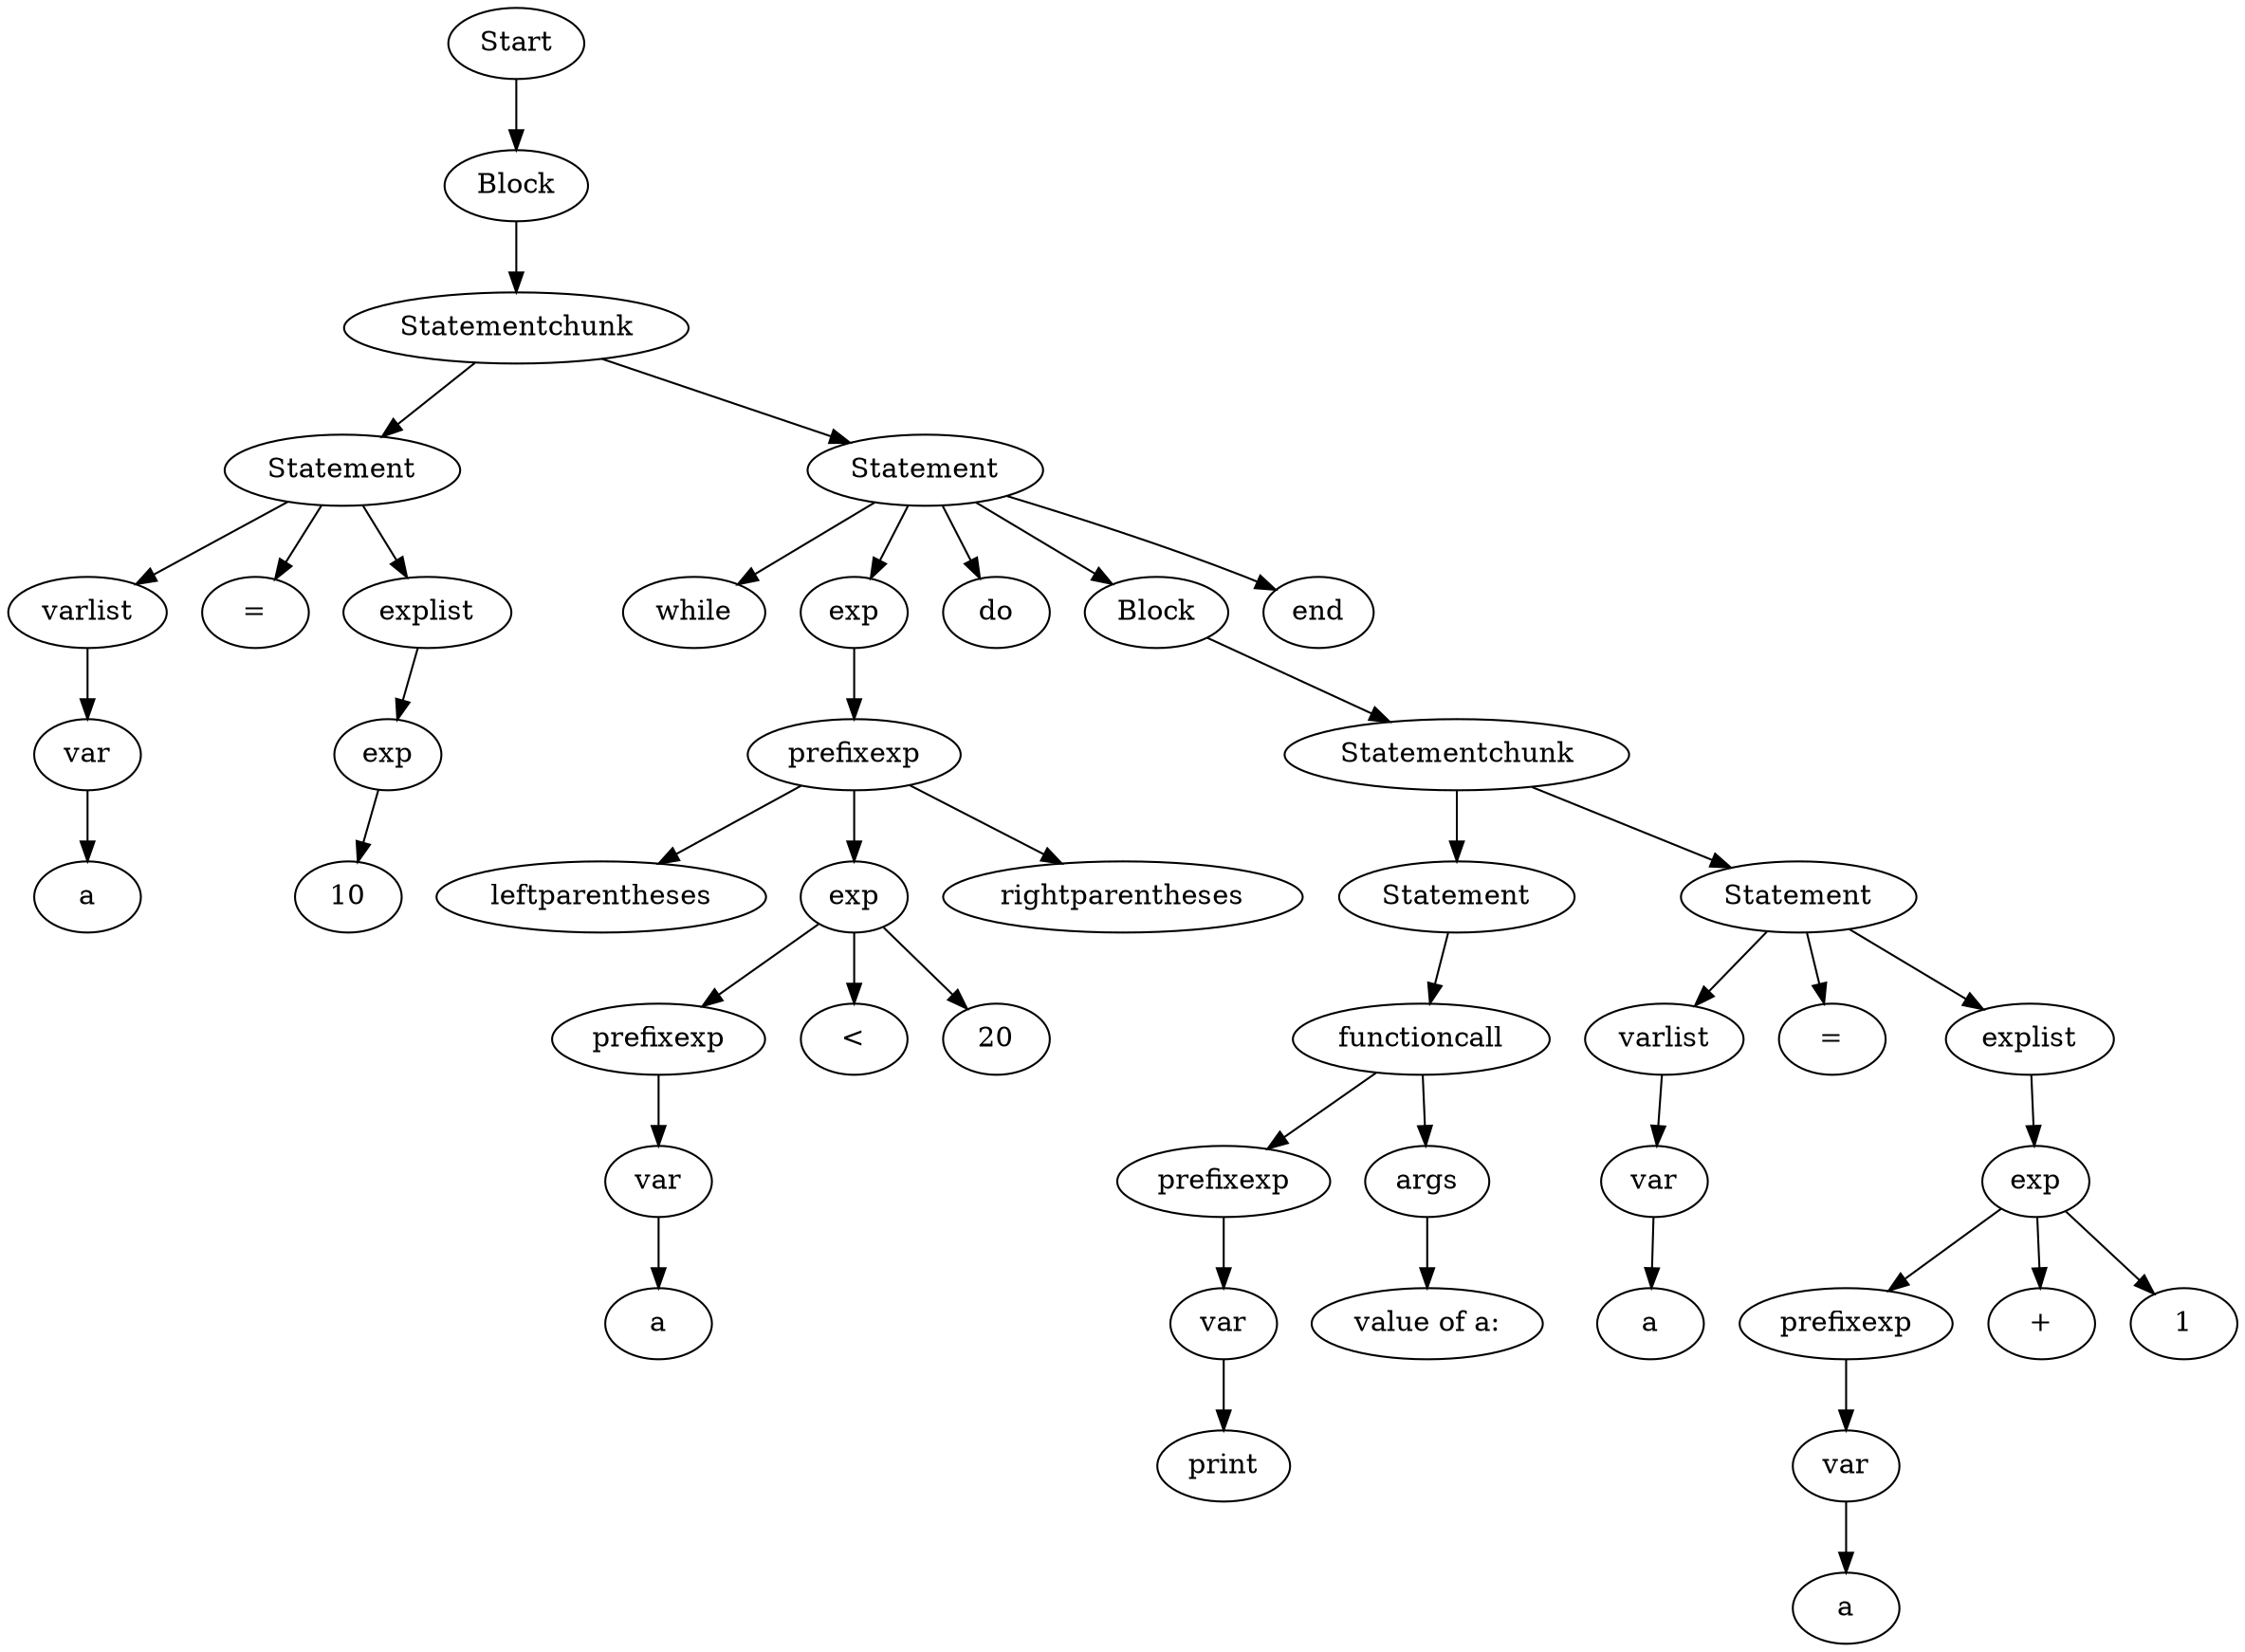 

    

    
     

digraph { 
Start0 [label="Start"];
Block2 [label="Block"];
Start0 -> Block2;
Statementchunk3 [label="Statementchunk"];
Block2 -> Statementchunk3;
Statement4 [label="Statement"];
Statementchunk3 -> Statement4;
varlist5 [label="varlist"];
Statement4 -> varlist5;
var6 [label="var"];
varlist5 -> var6;
Identifier7 [label="a"];
var6 -> Identifier7;
equal8 [label="="];
Statement4 -> equal8;
explist9 [label="explist"];
Statement4 -> explist9;
exp10 [label="exp"];
explist9 -> exp10;
integer11 [label="10"];
exp10 -> integer11;
Statement12 [label="Statement"];
Statementchunk3 -> Statement12;
while13 [label="while"];
Statement12 -> while13;
exp14 [label="exp"];
Statement12 -> exp14;
prefixexp15 [label="prefixexp"];
exp14 -> prefixexp15;
leftparentheses16 [label="leftparentheses"];
prefixexp15 -> leftparentheses16;
exp17 [label="exp"];
prefixexp15 -> exp17;
prefixexp18 [label="prefixexp"];
exp17 -> prefixexp18;
var19 [label="var"];
prefixexp18 -> var19;
Identifier20 [label="a"];
var19 -> Identifier20;
binop21 [label="<"];
exp17 -> binop21;
integer22 [label="20"];
exp17 -> integer22;
rightparentheses23 [label="rightparentheses"];
prefixexp15 -> rightparentheses23;
do24 [label="do"];
Statement12 -> do24;
Block25 [label="Block"];
Statement12 -> Block25;
Statementchunk26 [label="Statementchunk"];
Block25 -> Statementchunk26;
Statement27 [label="Statement"];
Statementchunk26 -> Statement27;
functioncall28 [label="functioncall"];
Statement27 -> functioncall28;
prefixexp29 [label="prefixexp"];
functioncall28 -> prefixexp29;
var30 [label="var"];
prefixexp29 -> var30;
Identifier31 [label="print"];
var30 -> Identifier31;
args32 [label="args"];
functioncall28 -> args32;
String33 [label="value of a:"];
args32 -> String33;
Statement34 [label="Statement"];
Statementchunk26 -> Statement34;
varlist35 [label="varlist"];
Statement34 -> varlist35;
var36 [label="var"];
varlist35 -> var36;
Identifier37 [label="a"];
var36 -> Identifier37;
equal38 [label="="];
Statement34 -> equal38;
explist39 [label="explist"];
Statement34 -> explist39;
exp40 [label="exp"];
explist39 -> exp40;
prefixexp41 [label="prefixexp"];
exp40 -> prefixexp41;
var42 [label="var"];
prefixexp41 -> var42;
Identifier43 [label="a"];
var42 -> Identifier43;
binop44 [label="+"];
exp40 -> binop44;
integer45 [label="1"];
exp40 -> integer45;
end46 [label="end"];
Statement12 -> end46;

}